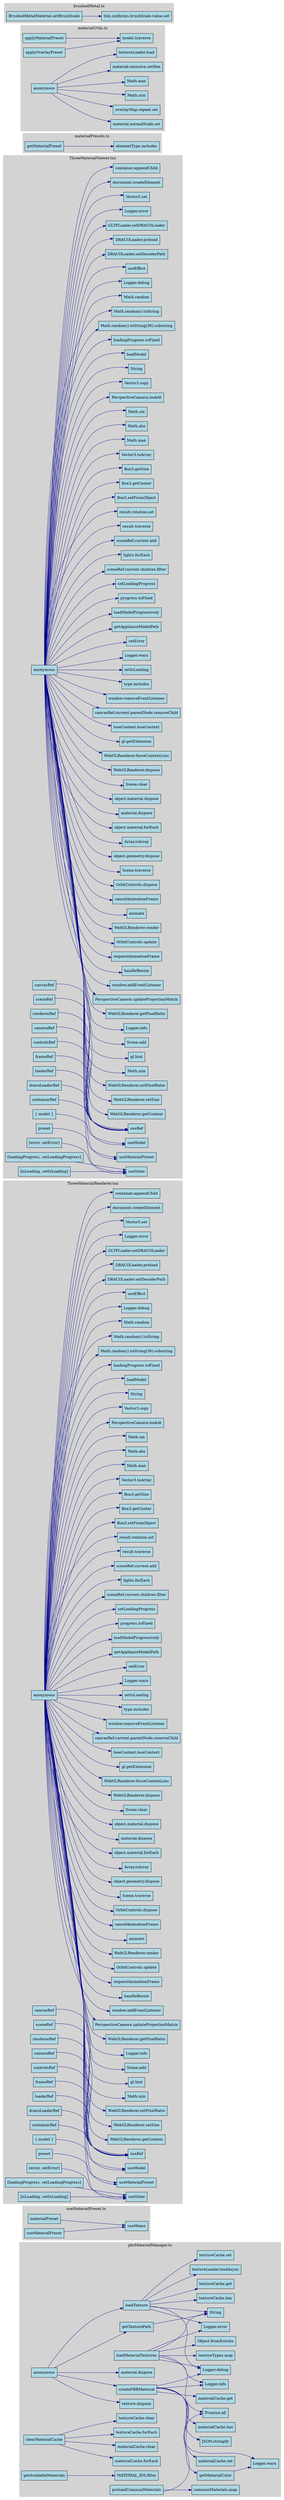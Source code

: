 digraph materialsCalls {
  rankdir=LR;
  node [shape=box, style=filled, fillcolor=lightblue];
  edge [color=darkblue];

  subgraph "cluster_three_ts" {
    label="three.ts";
    style=filled;
    color=lightgrey;

  }

  subgraph "cluster_materials_ts" {
    label="materials.ts";
    style=filled;
    color=lightgrey;

  }

  subgraph "cluster_pbrMaterialManager_ts" {
    label="pbrMaterialManager.ts";
    style=filled;
    color=lightgrey;

    n453 [label="getTexturePath"];
    n454 [label="String"];
    n453 -> n454;
    n455 [label="loadTexture"];
    n456 [label="Logger.debug"];
    n455 -> n456;
    n457 [label="textureCache.has"];
    n455 -> n457;
    n458 [label="textureCache.get"];
    n455 -> n458;
    n459 [label="textureLoader.loadAsync"];
    n455 -> n459;
    n460 [label="textureCache.set"];
    n455 -> n460;
    n461 [label="Logger.error"];
    n455 -> n461;
    n454 [label="String"];
    n455 -> n454;
    n462 [label="loadMaterialTextures"];
    n456 [label="Logger.debug"];
    n462 -> n456;
    n463 [label="Promise.all"];
    n462 -> n463;
    n464 [label="textureTypes.map"];
    n462 -> n464;
    n465 [label="Logger.info"];
    n462 -> n465;
    n466 [label="Object.fromEntries"];
    n462 -> n466;
    n461 [label="Logger.error"];
    n462 -> n461;
    n454 [label="String"];
    n462 -> n454;
    n467 [label="anonymous"];
    n453 [label="getTexturePath"];
    n467 -> n453;
    n455 [label="loadTexture"];
    n467 -> n455;
    n468 [label="material.dispose"];
    n467 -> n468;
    n469 [label="texture.dispose"];
    n467 -> n469;
    n470 [label="createPBRMaterial"];
    n467 -> n470;
    n470 [label="createPBRMaterial"];
    n456 [label="Logger.debug"];
    n470 -> n456;
    n471 [label="Logger.warn"];
    n470 -> n471;
    n472 [label="JSON.stringify"];
    n470 -> n472;
    n473 [label="materialCache.has"];
    n470 -> n473;
    n474 [label="materialCache.get"];
    n470 -> n474;
    n475 [label="getMaterialColor"];
    n470 -> n475;
    n465 [label="Logger.info"];
    n470 -> n465;
    n476 [label="materialCache.set"];
    n470 -> n476;
    n475 [label="getMaterialColor"];
    n471 [label="Logger.warn"];
    n475 -> n471;
    n477 [label="clearMaterialCache"];
    n478 [label="materialCache.forEach"];
    n477 -> n478;
    n479 [label="materialCache.clear"];
    n477 -> n479;
    n480 [label="textureCache.forEach"];
    n477 -> n480;
    n481 [label="textureCache.clear"];
    n477 -> n481;
    n482 [label="getAvailableMaterials"];
    n483 [label="MATERIAL_IDS.filter"];
    n482 -> n483;
    n484 [label="preloadCommonMaterials"];
    n463 [label="Promise.all"];
    n484 -> n463;
    n485 [label="commonMaterials.map"];
    n484 -> n485;
  }

  subgraph "cluster_materials_ts" {
    label="materials.ts";
    style=filled;
    color=lightgrey;

  }

  subgraph "cluster_useMaterialPreset_ts" {
    label="useMaterialPreset.ts";
    style=filled;
    color=lightgrey;

    n486 [label="materialPreset"];
    n487 [label="useMemo"];
    n486 -> n487;
    n488 [label="useMaterialPreset"];
    n487 [label="useMemo"];
    n488 -> n487;
  }

  subgraph "cluster_ThreeMaterialRenderer_tsx" {
    label="ThreeMaterialRenderer.tsx";
    style=filled;
    color=lightgrey;

    n224 [label="anonymous"];
    n223 [label="useRef"];
    n224 -> n223;
    n489 [label="Math.random().toString(36).substring"];
    n224 -> n489;
    n490 [label="Math.random().toString"];
    n224 -> n490;
    n491 [label="Math.random"];
    n224 -> n491;
    n492 [label="Logger.debug"];
    n224 -> n492;
    n225 [label="useState"];
    n224 -> n225;
    n493 [label="useModel"];
    n224 -> n493;
    n494 [label="useMaterialPreset"];
    n224 -> n494;
    n226 [label="useEffect"];
    n224 -> n226;
    n495 [label="DRACOLoader.setDecoderPath"];
    n224 -> n495;
    n496 [label="DRACOLoader.preload"];
    n224 -> n496;
    n497 [label="GLTFLoader.setDRACOLoader"];
    n224 -> n497;
    n498 [label="Logger.error"];
    n224 -> n498;
    n499 [label="Vector3.set"];
    n224 -> n499;
    n500 [label="document.createElement"];
    n224 -> n500;
    n501 [label="container.appendChild"];
    n224 -> n501;
    n502 [label="WebGLRenderer.getContext"];
    n224 -> n502;
    n503 [label="WebGLRenderer.setSize"];
    n224 -> n503;
    n504 [label="WebGLRenderer.setPixelRatio"];
    n224 -> n504;
    n505 [label="Math.min"];
    n224 -> n505;
    n506 [label="gl.hint"];
    n224 -> n506;
    n507 [label="Scene.add"];
    n224 -> n507;
    n508 [label="Logger.info"];
    n224 -> n508;
    n509 [label="WebGLRenderer.getPixelRatio"];
    n224 -> n509;
    n510 [label="PerspectiveCamera.updateProjectionMatrix"];
    n224 -> n510;
    n511 [label="window.addEventListener"];
    n224 -> n511;
    n512 [label="handleResize"];
    n224 -> n512;
    n513 [label="requestAnimationFrame"];
    n224 -> n513;
    n514 [label="OrbitControls.update"];
    n224 -> n514;
    n515 [label="WebGLRenderer.render"];
    n224 -> n515;
    n516 [label="animate"];
    n224 -> n516;
    n517 [label="cancelAnimationFrame"];
    n224 -> n517;
    n518 [label="OrbitControls.dispose"];
    n224 -> n518;
    n519 [label="Scene.traverse"];
    n224 -> n519;
    n520 [label="object.geometry.dispose"];
    n224 -> n520;
    n521 [label="Array.isArray"];
    n224 -> n521;
    n522 [label="object.material.forEach"];
    n224 -> n522;
    n523 [label="material.dispose"];
    n224 -> n523;
    n524 [label="object.material.dispose"];
    n224 -> n524;
    n525 [label="Scene.clear"];
    n224 -> n525;
    n526 [label="WebGLRenderer.dispose"];
    n224 -> n526;
    n527 [label="WebGLRenderer.forceContextLoss"];
    n224 -> n527;
    n528 [label="gl.getExtension"];
    n224 -> n528;
    n529 [label="loseContext.loseContext"];
    n224 -> n529;
    n530 [label="canvasRef.current.parentNode.removeChild"];
    n224 -> n530;
    n531 [label="window.removeEventListener"];
    n224 -> n531;
    n532 [label="type.includes"];
    n224 -> n532;
    n533 [label="setIsLoading"];
    n224 -> n533;
    n534 [label="Logger.warn"];
    n224 -> n534;
    n535 [label="setError"];
    n224 -> n535;
    n536 [label="getApplianceModelPath"];
    n224 -> n536;
    n537 [label="loadModelProgressively"];
    n224 -> n537;
    n538 [label="progress.toFixed"];
    n224 -> n538;
    n539 [label="setLoadingProgress"];
    n224 -> n539;
    n540 [label="sceneRef.current.children.filter"];
    n224 -> n540;
    n541 [label="lights.forEach"];
    n224 -> n541;
    n542 [label="sceneRef.current.add"];
    n224 -> n542;
    n543 [label="result.traverse"];
    n224 -> n543;
    n544 [label="result.rotation.set"];
    n224 -> n544;
    n545 [label="Box3.setFromObject"];
    n224 -> n545;
    n546 [label="Box3.getCenter"];
    n224 -> n546;
    n547 [label="Box3.getSize"];
    n224 -> n547;
    n548 [label="Vector3.toArray"];
    n224 -> n548;
    n549 [label="Math.max"];
    n224 -> n549;
    n550 [label="Math.abs"];
    n224 -> n550;
    n551 [label="Math.sin"];
    n224 -> n551;
    n552 [label="PerspectiveCamera.lookAt"];
    n224 -> n552;
    n553 [label="Vector3.copy"];
    n224 -> n553;
    n554 [label="String"];
    n224 -> n554;
    n229 [label="loadModel"];
    n224 -> n229;
    n555 [label="loadingProgress.toFixed"];
    n224 -> n555;
    n556 [label="containerRef"];
    n223 [label="useRef"];
    n556 -> n223;
    n557 [label="canvasRef"];
    n223 [label="useRef"];
    n557 -> n223;
    n558 [label="sceneRef"];
    n223 [label="useRef"];
    n558 -> n223;
    n559 [label="rendererRef"];
    n223 [label="useRef"];
    n559 -> n223;
    n560 [label="cameraRef"];
    n223 [label="useRef"];
    n560 -> n223;
    n561 [label="controlsRef"];
    n223 [label="useRef"];
    n561 -> n223;
    n562 [label="frameRef"];
    n223 [label="useRef"];
    n562 -> n223;
    n563 [label="loaderRef"];
    n223 [label="useRef"];
    n563 -> n223;
    n564 [label="dracoLoaderRef"];
    n223 [label="useRef"];
    n564 -> n223;
    n565 [label="[isLoading, setIsLoading]"];
    n225 [label="useState"];
    n565 -> n225;
    n566 [label="[error, setError]"];
    n225 [label="useState"];
    n566 -> n225;
    n567 [label="[loadingProgress, setLoadingProgress]"];
    n225 [label="useState"];
    n567 -> n225;
    n568 [label="{ model }"];
    n493 [label="useModel"];
    n568 -> n493;
    n569 [label="preset"];
    n494 [label="useMaterialPreset"];
    n569 -> n494;
  }

  subgraph "cluster_ThreeMaterialViewer_tsx" {
    label="ThreeMaterialViewer.tsx";
    style=filled;
    color=lightgrey;

    n570 [label="anonymous"];
    n571 [label="useRef"];
    n570 -> n571;
    n572 [label="Math.random().toString(36).substring"];
    n570 -> n572;
    n573 [label="Math.random().toString"];
    n570 -> n573;
    n574 [label="Math.random"];
    n570 -> n574;
    n575 [label="Logger.debug"];
    n570 -> n575;
    n576 [label="useState"];
    n570 -> n576;
    n577 [label="useModel"];
    n570 -> n577;
    n578 [label="useMaterialPreset"];
    n570 -> n578;
    n579 [label="useEffect"];
    n570 -> n579;
    n580 [label="DRACOLoader.setDecoderPath"];
    n570 -> n580;
    n581 [label="DRACOLoader.preload"];
    n570 -> n581;
    n582 [label="GLTFLoader.setDRACOLoader"];
    n570 -> n582;
    n583 [label="Logger.error"];
    n570 -> n583;
    n584 [label="Vector3.set"];
    n570 -> n584;
    n585 [label="document.createElement"];
    n570 -> n585;
    n586 [label="container.appendChild"];
    n570 -> n586;
    n587 [label="WebGLRenderer.getContext"];
    n570 -> n587;
    n588 [label="WebGLRenderer.setSize"];
    n570 -> n588;
    n589 [label="WebGLRenderer.setPixelRatio"];
    n570 -> n589;
    n590 [label="Math.min"];
    n570 -> n590;
    n591 [label="gl.hint"];
    n570 -> n591;
    n592 [label="Scene.add"];
    n570 -> n592;
    n593 [label="Logger.info"];
    n570 -> n593;
    n594 [label="WebGLRenderer.getPixelRatio"];
    n570 -> n594;
    n595 [label="PerspectiveCamera.updateProjectionMatrix"];
    n570 -> n595;
    n596 [label="window.addEventListener"];
    n570 -> n596;
    n597 [label="handleResize"];
    n570 -> n597;
    n598 [label="requestAnimationFrame"];
    n570 -> n598;
    n599 [label="OrbitControls.update"];
    n570 -> n599;
    n600 [label="WebGLRenderer.render"];
    n570 -> n600;
    n601 [label="animate"];
    n570 -> n601;
    n602 [label="cancelAnimationFrame"];
    n570 -> n602;
    n603 [label="OrbitControls.dispose"];
    n570 -> n603;
    n604 [label="Scene.traverse"];
    n570 -> n604;
    n605 [label="object.geometry.dispose"];
    n570 -> n605;
    n606 [label="Array.isArray"];
    n570 -> n606;
    n607 [label="object.material.forEach"];
    n570 -> n607;
    n608 [label="material.dispose"];
    n570 -> n608;
    n609 [label="object.material.dispose"];
    n570 -> n609;
    n610 [label="Scene.clear"];
    n570 -> n610;
    n611 [label="WebGLRenderer.dispose"];
    n570 -> n611;
    n612 [label="WebGLRenderer.forceContextLoss"];
    n570 -> n612;
    n613 [label="gl.getExtension"];
    n570 -> n613;
    n614 [label="loseContext.loseContext"];
    n570 -> n614;
    n615 [label="canvasRef.current.parentNode.removeChild"];
    n570 -> n615;
    n616 [label="window.removeEventListener"];
    n570 -> n616;
    n617 [label="type.includes"];
    n570 -> n617;
    n618 [label="setIsLoading"];
    n570 -> n618;
    n619 [label="Logger.warn"];
    n570 -> n619;
    n620 [label="setError"];
    n570 -> n620;
    n621 [label="getApplianceModelPath"];
    n570 -> n621;
    n622 [label="loadModelProgressively"];
    n570 -> n622;
    n623 [label="progress.toFixed"];
    n570 -> n623;
    n624 [label="setLoadingProgress"];
    n570 -> n624;
    n625 [label="sceneRef.current.children.filter"];
    n570 -> n625;
    n626 [label="lights.forEach"];
    n570 -> n626;
    n627 [label="sceneRef.current.add"];
    n570 -> n627;
    n628 [label="result.traverse"];
    n570 -> n628;
    n629 [label="result.rotation.set"];
    n570 -> n629;
    n630 [label="Box3.setFromObject"];
    n570 -> n630;
    n631 [label="Box3.getCenter"];
    n570 -> n631;
    n632 [label="Box3.getSize"];
    n570 -> n632;
    n633 [label="Vector3.toArray"];
    n570 -> n633;
    n634 [label="Math.max"];
    n570 -> n634;
    n635 [label="Math.abs"];
    n570 -> n635;
    n636 [label="Math.sin"];
    n570 -> n636;
    n637 [label="PerspectiveCamera.lookAt"];
    n570 -> n637;
    n638 [label="Vector3.copy"];
    n570 -> n638;
    n639 [label="String"];
    n570 -> n639;
    n640 [label="loadModel"];
    n570 -> n640;
    n641 [label="loadingProgress.toFixed"];
    n570 -> n641;
    n642 [label="containerRef"];
    n571 [label="useRef"];
    n642 -> n571;
    n643 [label="canvasRef"];
    n571 [label="useRef"];
    n643 -> n571;
    n644 [label="sceneRef"];
    n571 [label="useRef"];
    n644 -> n571;
    n645 [label="rendererRef"];
    n571 [label="useRef"];
    n645 -> n571;
    n646 [label="cameraRef"];
    n571 [label="useRef"];
    n646 -> n571;
    n647 [label="controlsRef"];
    n571 [label="useRef"];
    n647 -> n571;
    n648 [label="frameRef"];
    n571 [label="useRef"];
    n648 -> n571;
    n649 [label="loaderRef"];
    n571 [label="useRef"];
    n649 -> n571;
    n650 [label="dracoLoaderRef"];
    n571 [label="useRef"];
    n650 -> n571;
    n651 [label="[isLoading, setIsLoading]"];
    n576 [label="useState"];
    n651 -> n576;
    n652 [label="[error, setError]"];
    n576 [label="useState"];
    n652 -> n576;
    n653 [label="[loadingProgress, setLoadingProgress]"];
    n576 [label="useState"];
    n653 -> n576;
    n654 [label="{ model }"];
    n577 [label="useModel"];
    n654 -> n577;
    n655 [label="preset"];
    n578 [label="useMaterialPreset"];
    n655 -> n578;
  }

  subgraph "cluster_materialPresetHelpers_ts" {
    label="materialPresetHelpers.ts";
    style=filled;
    color=lightgrey;

  }

  subgraph "cluster_materialPresets_ts" {
    label="materialPresets.ts";
    style=filled;
    color=lightgrey;

    n656 [label="getMaterialPreset"];
    n657 [label="elementType.includes"];
    n656 -> n657;
  }

  subgraph "cluster_materialUtils_ts" {
    label="materialUtils.ts";
    style=filled;
    color=lightgrey;

    n658 [label="applyMaterialPreset"];
    n659 [label="model.traverse"];
    n658 -> n659;
    n660 [label="applyOverlayPreset"];
    n659 [label="model.traverse"];
    n660 -> n659;
    n661 [label="anonymous"];
    n662 [label="material.emissive.setHex"];
    n661 -> n662;
  }

  subgraph "cluster_brushedMetal_ts" {
    label="brushedMetal.ts";
    style=filled;
    color=lightgrey;

    n663 [label="BrushedMetalMaterial.setBrushScale"];
    n664 [label="this.uniforms.brushScale.value.set"];
    n663 -> n664;
  }

  subgraph "cluster_materialUtils_ts" {
    label="materialUtils.ts";
    style=filled;
    color=lightgrey;

    n661 [label="anonymous"];
    n665 [label="textureLoader.load"];
    n661 -> n665;
    n666 [label="material.normalScale.set"];
    n661 -> n666;
    n667 [label="overlayMap.repeat.set"];
    n661 -> n667;
    n668 [label="Math.min"];
    n661 -> n668;
    n669 [label="Math.max"];
    n661 -> n669;
  }

}
